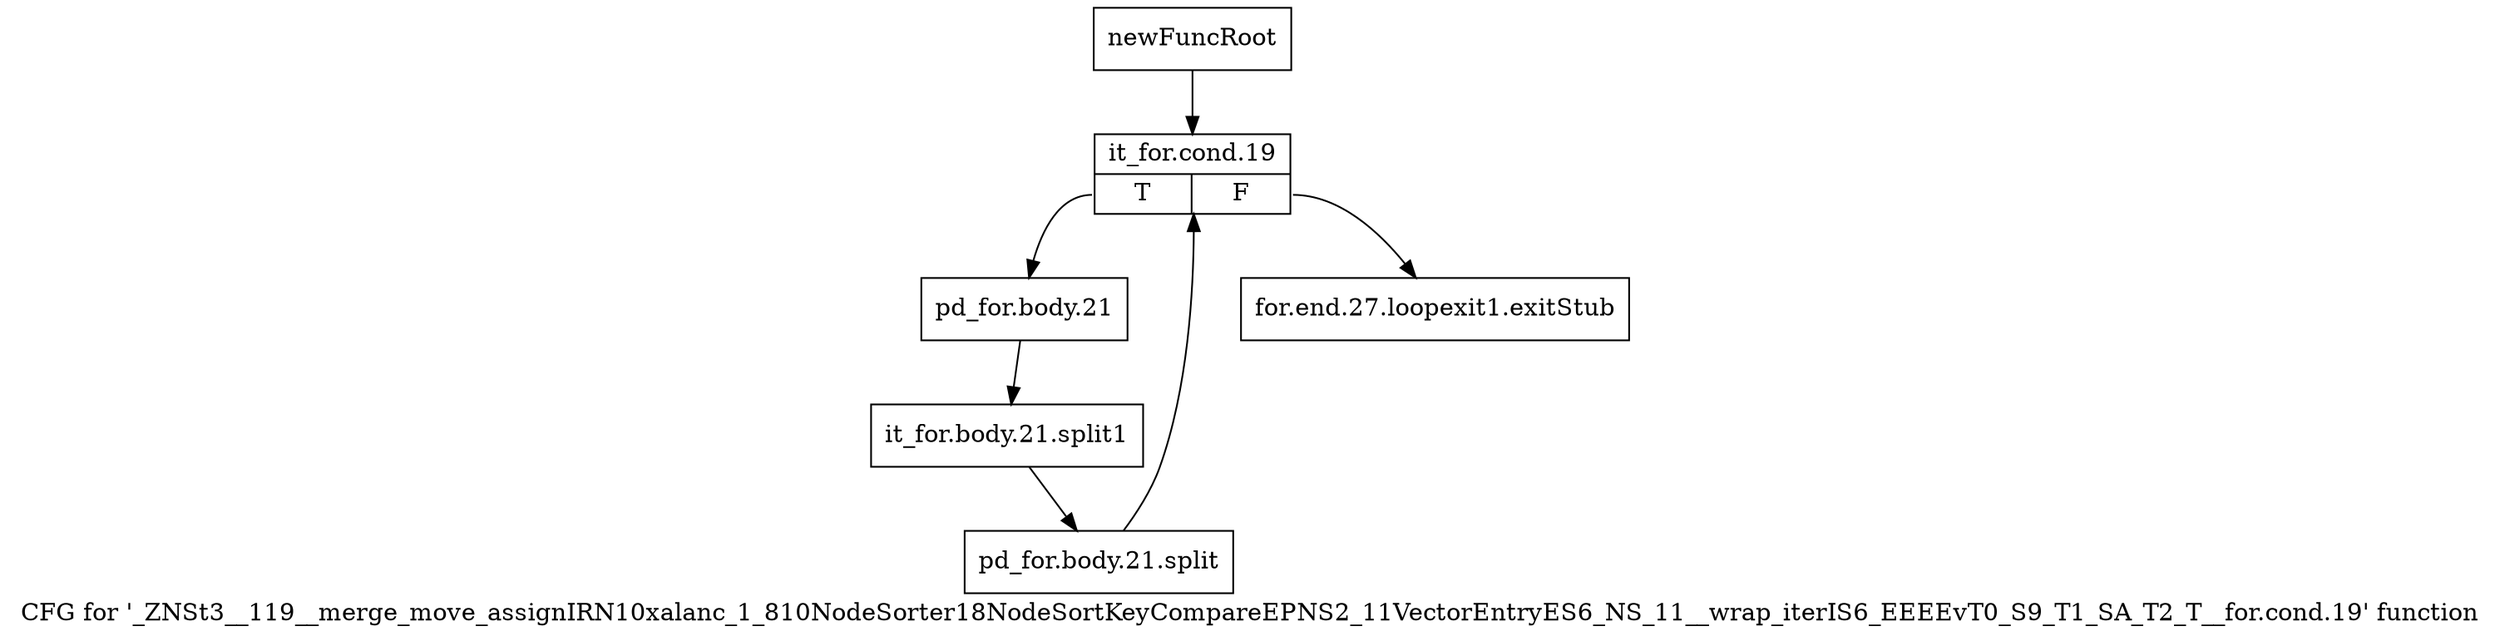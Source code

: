 digraph "CFG for '_ZNSt3__119__merge_move_assignIRN10xalanc_1_810NodeSorter18NodeSortKeyCompareEPNS2_11VectorEntryES6_NS_11__wrap_iterIS6_EEEEvT0_S9_T1_SA_T2_T__for.cond.19' function" {
	label="CFG for '_ZNSt3__119__merge_move_assignIRN10xalanc_1_810NodeSorter18NodeSortKeyCompareEPNS2_11VectorEntryES6_NS_11__wrap_iterIS6_EEEEvT0_S9_T1_SA_T2_T__for.cond.19' function";

	Node0x9f8eee0 [shape=record,label="{newFuncRoot}"];
	Node0x9f8eee0 -> Node0x9f8ef80;
	Node0x9f8ef30 [shape=record,label="{for.end.27.loopexit1.exitStub}"];
	Node0x9f8ef80 [shape=record,label="{it_for.cond.19|{<s0>T|<s1>F}}"];
	Node0x9f8ef80:s0 -> Node0x9f8efd0;
	Node0x9f8ef80:s1 -> Node0x9f8ef30;
	Node0x9f8efd0 [shape=record,label="{pd_for.body.21}"];
	Node0x9f8efd0 -> Node0x9f09f50;
	Node0x9f09f50 [shape=record,label="{it_for.body.21.split1}"];
	Node0x9f09f50 -> Node0xd0ba860;
	Node0xd0ba860 [shape=record,label="{pd_for.body.21.split}"];
	Node0xd0ba860 -> Node0x9f8ef80;
}
